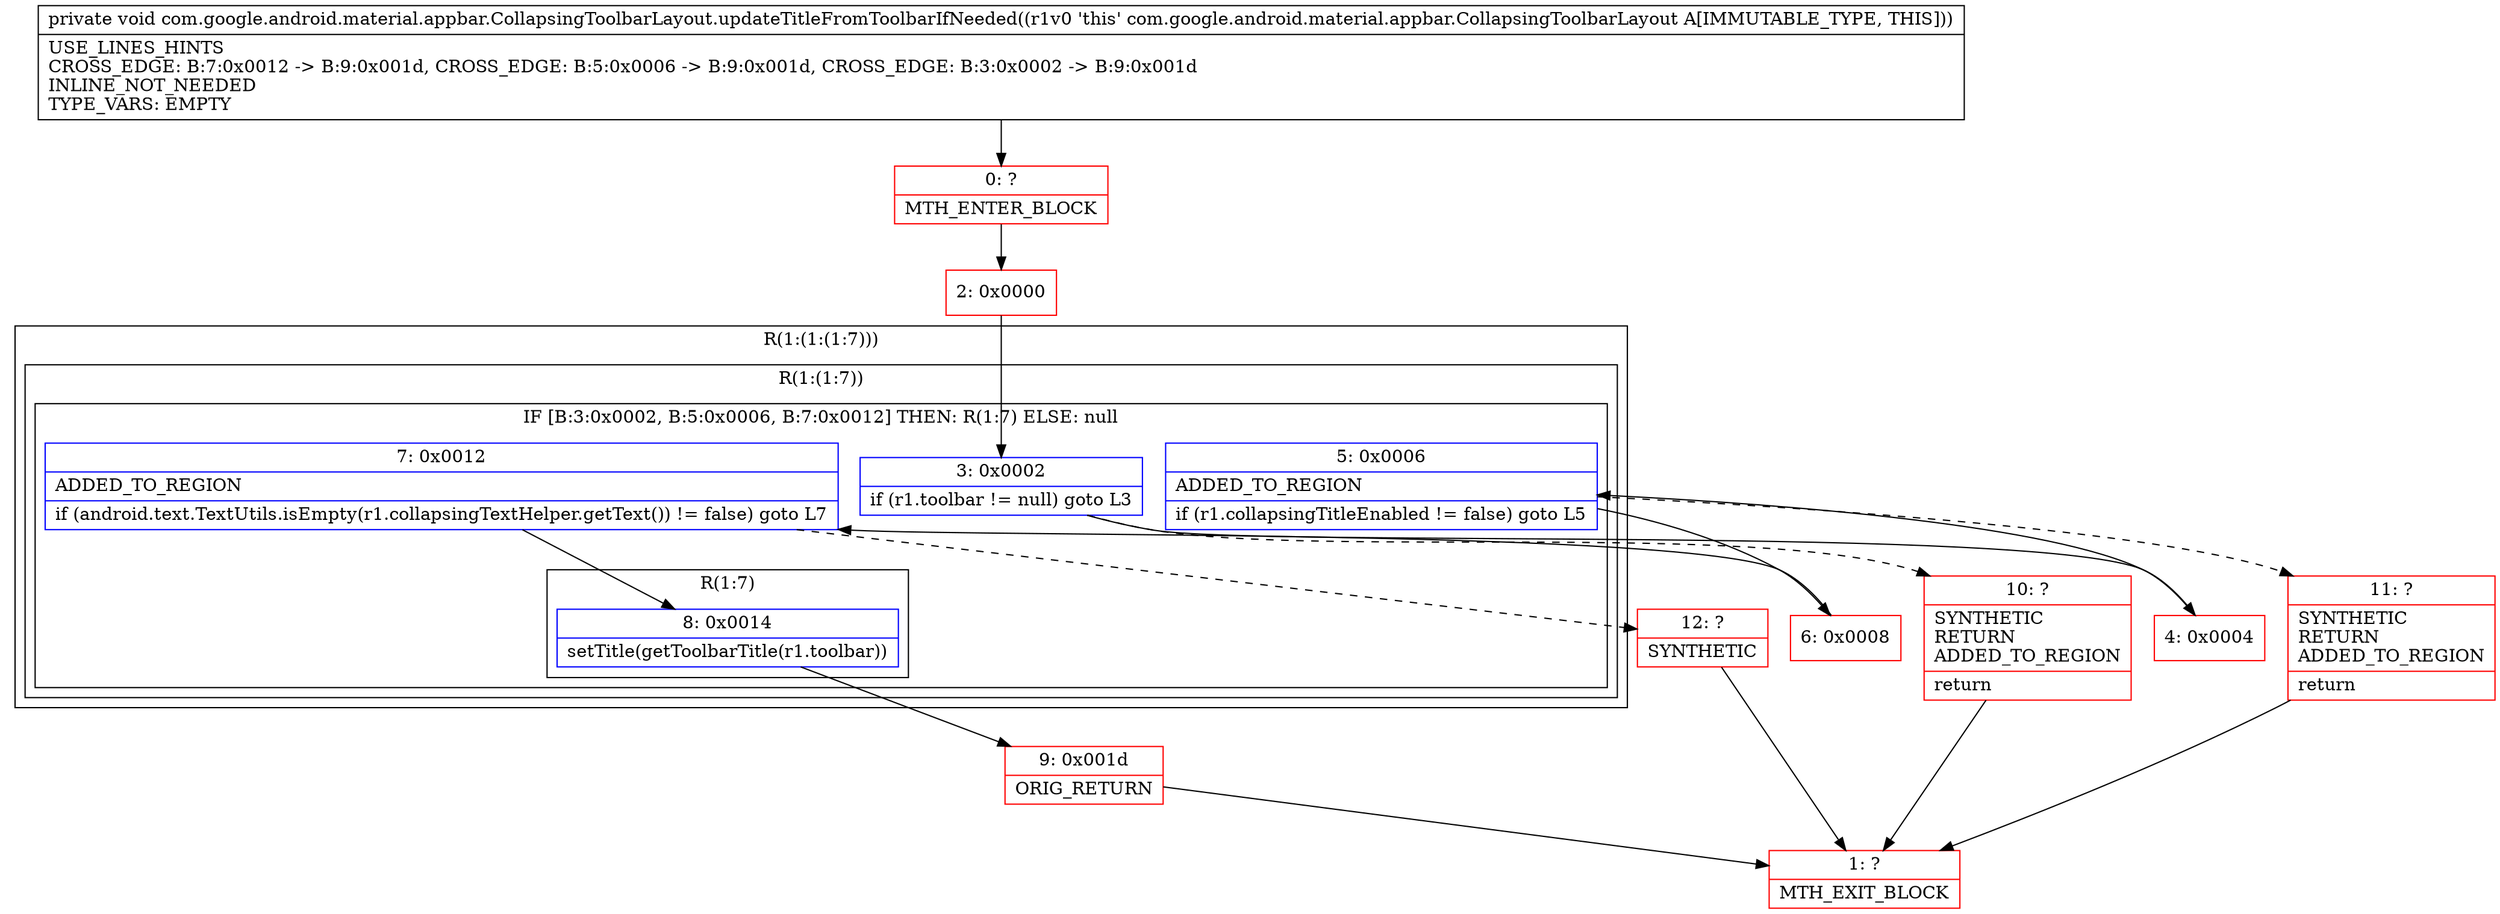 digraph "CFG forcom.google.android.material.appbar.CollapsingToolbarLayout.updateTitleFromToolbarIfNeeded()V" {
subgraph cluster_Region_1851836157 {
label = "R(1:(1:(1:7)))";
node [shape=record,color=blue];
subgraph cluster_Region_958895248 {
label = "R(1:(1:7))";
node [shape=record,color=blue];
subgraph cluster_IfRegion_500785654 {
label = "IF [B:3:0x0002, B:5:0x0006, B:7:0x0012] THEN: R(1:7) ELSE: null";
node [shape=record,color=blue];
Node_3 [shape=record,label="{3\:\ 0x0002|if (r1.toolbar != null) goto L3\l}"];
Node_5 [shape=record,label="{5\:\ 0x0006|ADDED_TO_REGION\l|if (r1.collapsingTitleEnabled != false) goto L5\l}"];
Node_7 [shape=record,label="{7\:\ 0x0012|ADDED_TO_REGION\l|if (android.text.TextUtils.isEmpty(r1.collapsingTextHelper.getText()) != false) goto L7\l}"];
subgraph cluster_Region_1906642177 {
label = "R(1:7)";
node [shape=record,color=blue];
Node_8 [shape=record,label="{8\:\ 0x0014|setTitle(getToolbarTitle(r1.toolbar))\l}"];
}
}
}
}
Node_0 [shape=record,color=red,label="{0\:\ ?|MTH_ENTER_BLOCK\l}"];
Node_2 [shape=record,color=red,label="{2\:\ 0x0000}"];
Node_4 [shape=record,color=red,label="{4\:\ 0x0004}"];
Node_6 [shape=record,color=red,label="{6\:\ 0x0008}"];
Node_9 [shape=record,color=red,label="{9\:\ 0x001d|ORIG_RETURN\l}"];
Node_1 [shape=record,color=red,label="{1\:\ ?|MTH_EXIT_BLOCK\l}"];
Node_12 [shape=record,color=red,label="{12\:\ ?|SYNTHETIC\l}"];
Node_11 [shape=record,color=red,label="{11\:\ ?|SYNTHETIC\lRETURN\lADDED_TO_REGION\l|return\l}"];
Node_10 [shape=record,color=red,label="{10\:\ ?|SYNTHETIC\lRETURN\lADDED_TO_REGION\l|return\l}"];
MethodNode[shape=record,label="{private void com.google.android.material.appbar.CollapsingToolbarLayout.updateTitleFromToolbarIfNeeded((r1v0 'this' com.google.android.material.appbar.CollapsingToolbarLayout A[IMMUTABLE_TYPE, THIS]))  | USE_LINES_HINTS\lCROSS_EDGE: B:7:0x0012 \-\> B:9:0x001d, CROSS_EDGE: B:5:0x0006 \-\> B:9:0x001d, CROSS_EDGE: B:3:0x0002 \-\> B:9:0x001d\lINLINE_NOT_NEEDED\lTYPE_VARS: EMPTY\l}"];
MethodNode -> Node_0;Node_3 -> Node_4;
Node_3 -> Node_10[style=dashed];
Node_5 -> Node_6;
Node_5 -> Node_11[style=dashed];
Node_7 -> Node_8;
Node_7 -> Node_12[style=dashed];
Node_8 -> Node_9;
Node_0 -> Node_2;
Node_2 -> Node_3;
Node_4 -> Node_5;
Node_6 -> Node_7;
Node_9 -> Node_1;
Node_12 -> Node_1;
Node_11 -> Node_1;
Node_10 -> Node_1;
}

